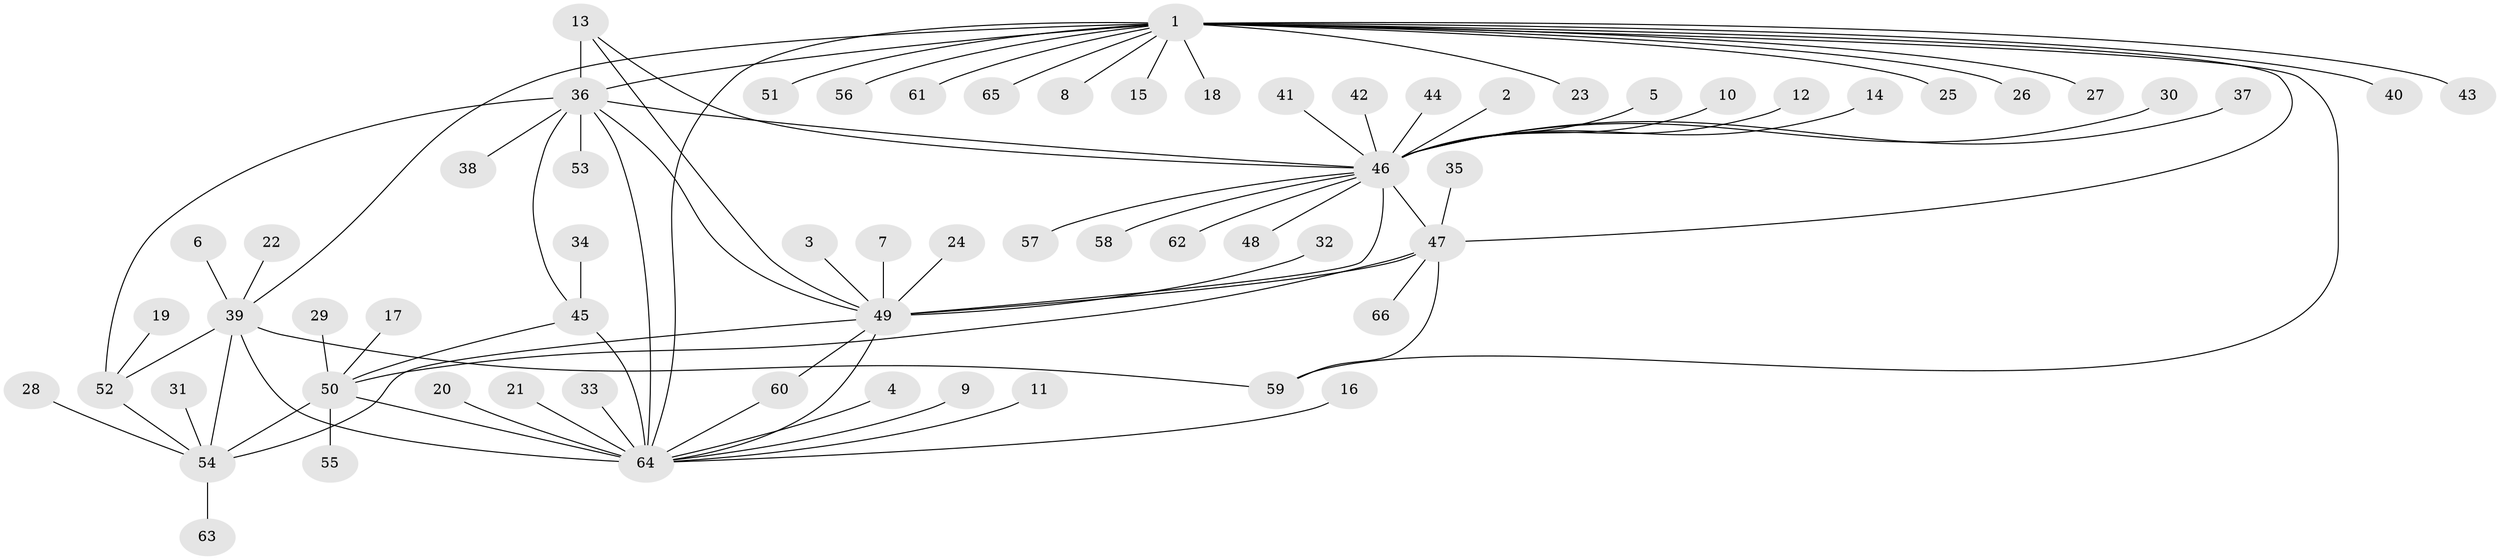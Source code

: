 // original degree distribution, {5: 0.03816793893129771, 9: 0.030534351145038167, 6: 0.04580152671755725, 13: 0.015267175572519083, 10: 0.022900763358778626, 7: 0.030534351145038167, 12: 0.015267175572519083, 15: 0.007633587786259542, 8: 0.022900763358778626, 11: 0.015267175572519083, 1: 0.5954198473282443, 2: 0.1297709923664122, 3: 0.015267175572519083, 4: 0.015267175572519083}
// Generated by graph-tools (version 1.1) at 2025/50/03/09/25 03:50:38]
// undirected, 66 vertices, 83 edges
graph export_dot {
graph [start="1"]
  node [color=gray90,style=filled];
  1;
  2;
  3;
  4;
  5;
  6;
  7;
  8;
  9;
  10;
  11;
  12;
  13;
  14;
  15;
  16;
  17;
  18;
  19;
  20;
  21;
  22;
  23;
  24;
  25;
  26;
  27;
  28;
  29;
  30;
  31;
  32;
  33;
  34;
  35;
  36;
  37;
  38;
  39;
  40;
  41;
  42;
  43;
  44;
  45;
  46;
  47;
  48;
  49;
  50;
  51;
  52;
  53;
  54;
  55;
  56;
  57;
  58;
  59;
  60;
  61;
  62;
  63;
  64;
  65;
  66;
  1 -- 8 [weight=1.0];
  1 -- 15 [weight=1.0];
  1 -- 18 [weight=1.0];
  1 -- 23 [weight=1.0];
  1 -- 25 [weight=1.0];
  1 -- 26 [weight=1.0];
  1 -- 27 [weight=1.0];
  1 -- 36 [weight=1.0];
  1 -- 39 [weight=1.0];
  1 -- 40 [weight=1.0];
  1 -- 43 [weight=1.0];
  1 -- 47 [weight=1.0];
  1 -- 51 [weight=1.0];
  1 -- 56 [weight=1.0];
  1 -- 59 [weight=1.0];
  1 -- 61 [weight=1.0];
  1 -- 64 [weight=1.0];
  1 -- 65 [weight=1.0];
  2 -- 46 [weight=1.0];
  3 -- 49 [weight=1.0];
  4 -- 64 [weight=1.0];
  5 -- 46 [weight=1.0];
  6 -- 39 [weight=1.0];
  7 -- 49 [weight=1.0];
  9 -- 64 [weight=1.0];
  10 -- 46 [weight=1.0];
  11 -- 64 [weight=1.0];
  12 -- 46 [weight=1.0];
  13 -- 36 [weight=3.0];
  13 -- 46 [weight=1.0];
  13 -- 49 [weight=1.0];
  14 -- 46 [weight=1.0];
  16 -- 64 [weight=1.0];
  17 -- 50 [weight=1.0];
  19 -- 52 [weight=1.0];
  20 -- 64 [weight=1.0];
  21 -- 64 [weight=1.0];
  22 -- 39 [weight=1.0];
  24 -- 49 [weight=1.0];
  28 -- 54 [weight=1.0];
  29 -- 50 [weight=1.0];
  30 -- 46 [weight=1.0];
  31 -- 54 [weight=1.0];
  32 -- 49 [weight=1.0];
  33 -- 64 [weight=1.0];
  34 -- 45 [weight=1.0];
  35 -- 47 [weight=1.0];
  36 -- 38 [weight=1.0];
  36 -- 45 [weight=1.0];
  36 -- 46 [weight=3.0];
  36 -- 49 [weight=3.0];
  36 -- 52 [weight=1.0];
  36 -- 53 [weight=1.0];
  36 -- 64 [weight=1.0];
  37 -- 46 [weight=1.0];
  39 -- 52 [weight=1.0];
  39 -- 54 [weight=4.0];
  39 -- 59 [weight=1.0];
  39 -- 64 [weight=1.0];
  41 -- 46 [weight=1.0];
  42 -- 46 [weight=1.0];
  44 -- 46 [weight=1.0];
  45 -- 50 [weight=2.0];
  45 -- 64 [weight=3.0];
  46 -- 47 [weight=4.0];
  46 -- 48 [weight=1.0];
  46 -- 49 [weight=2.0];
  46 -- 57 [weight=1.0];
  46 -- 58 [weight=1.0];
  46 -- 62 [weight=1.0];
  47 -- 49 [weight=5.0];
  47 -- 50 [weight=1.0];
  47 -- 59 [weight=1.0];
  47 -- 66 [weight=1.0];
  49 -- 54 [weight=1.0];
  49 -- 60 [weight=1.0];
  49 -- 64 [weight=2.0];
  50 -- 54 [weight=1.0];
  50 -- 55 [weight=1.0];
  50 -- 64 [weight=6.0];
  52 -- 54 [weight=4.0];
  54 -- 63 [weight=1.0];
  60 -- 64 [weight=1.0];
}
